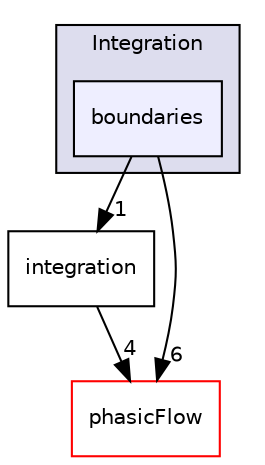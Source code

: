 digraph "src/Integration/boundaries" {
  compound=true
  node [ fontsize="10", fontname="Helvetica"];
  edge [ labelfontsize="10", labelfontname="Helvetica"];
  subgraph clusterdir_5ff0557589c78f704a7131791f9a8bc6 {
    graph [ bgcolor="#ddddee", pencolor="black", label="Integration" fontname="Helvetica", fontsize="10", URL="dir_5ff0557589c78f704a7131791f9a8bc6.html"]
  dir_932c6ff4acdfe4b43aabd36ed5470d4b [shape=box, label="boundaries", style="filled", fillcolor="#eeeeff", pencolor="black", URL="dir_932c6ff4acdfe4b43aabd36ed5470d4b.html"];
  }
  dir_9daf74e2c0ea3a5224ae5f85b94b8627 [shape=box label="integration" URL="dir_9daf74e2c0ea3a5224ae5f85b94b8627.html"];
  dir_cd7a5046d028e114fc17b2ebc2bd02d2 [shape=box label="phasicFlow" fillcolor="white" style="filled" color="red" URL="dir_cd7a5046d028e114fc17b2ebc2bd02d2.html"];
  dir_9daf74e2c0ea3a5224ae5f85b94b8627->dir_cd7a5046d028e114fc17b2ebc2bd02d2 [headlabel="4", labeldistance=1.5 headhref="dir_000020_000031.html"];
  dir_932c6ff4acdfe4b43aabd36ed5470d4b->dir_9daf74e2c0ea3a5224ae5f85b94b8627 [headlabel="1", labeldistance=1.5 headhref="dir_000019_000020.html"];
  dir_932c6ff4acdfe4b43aabd36ed5470d4b->dir_cd7a5046d028e114fc17b2ebc2bd02d2 [headlabel="6", labeldistance=1.5 headhref="dir_000019_000031.html"];
}
